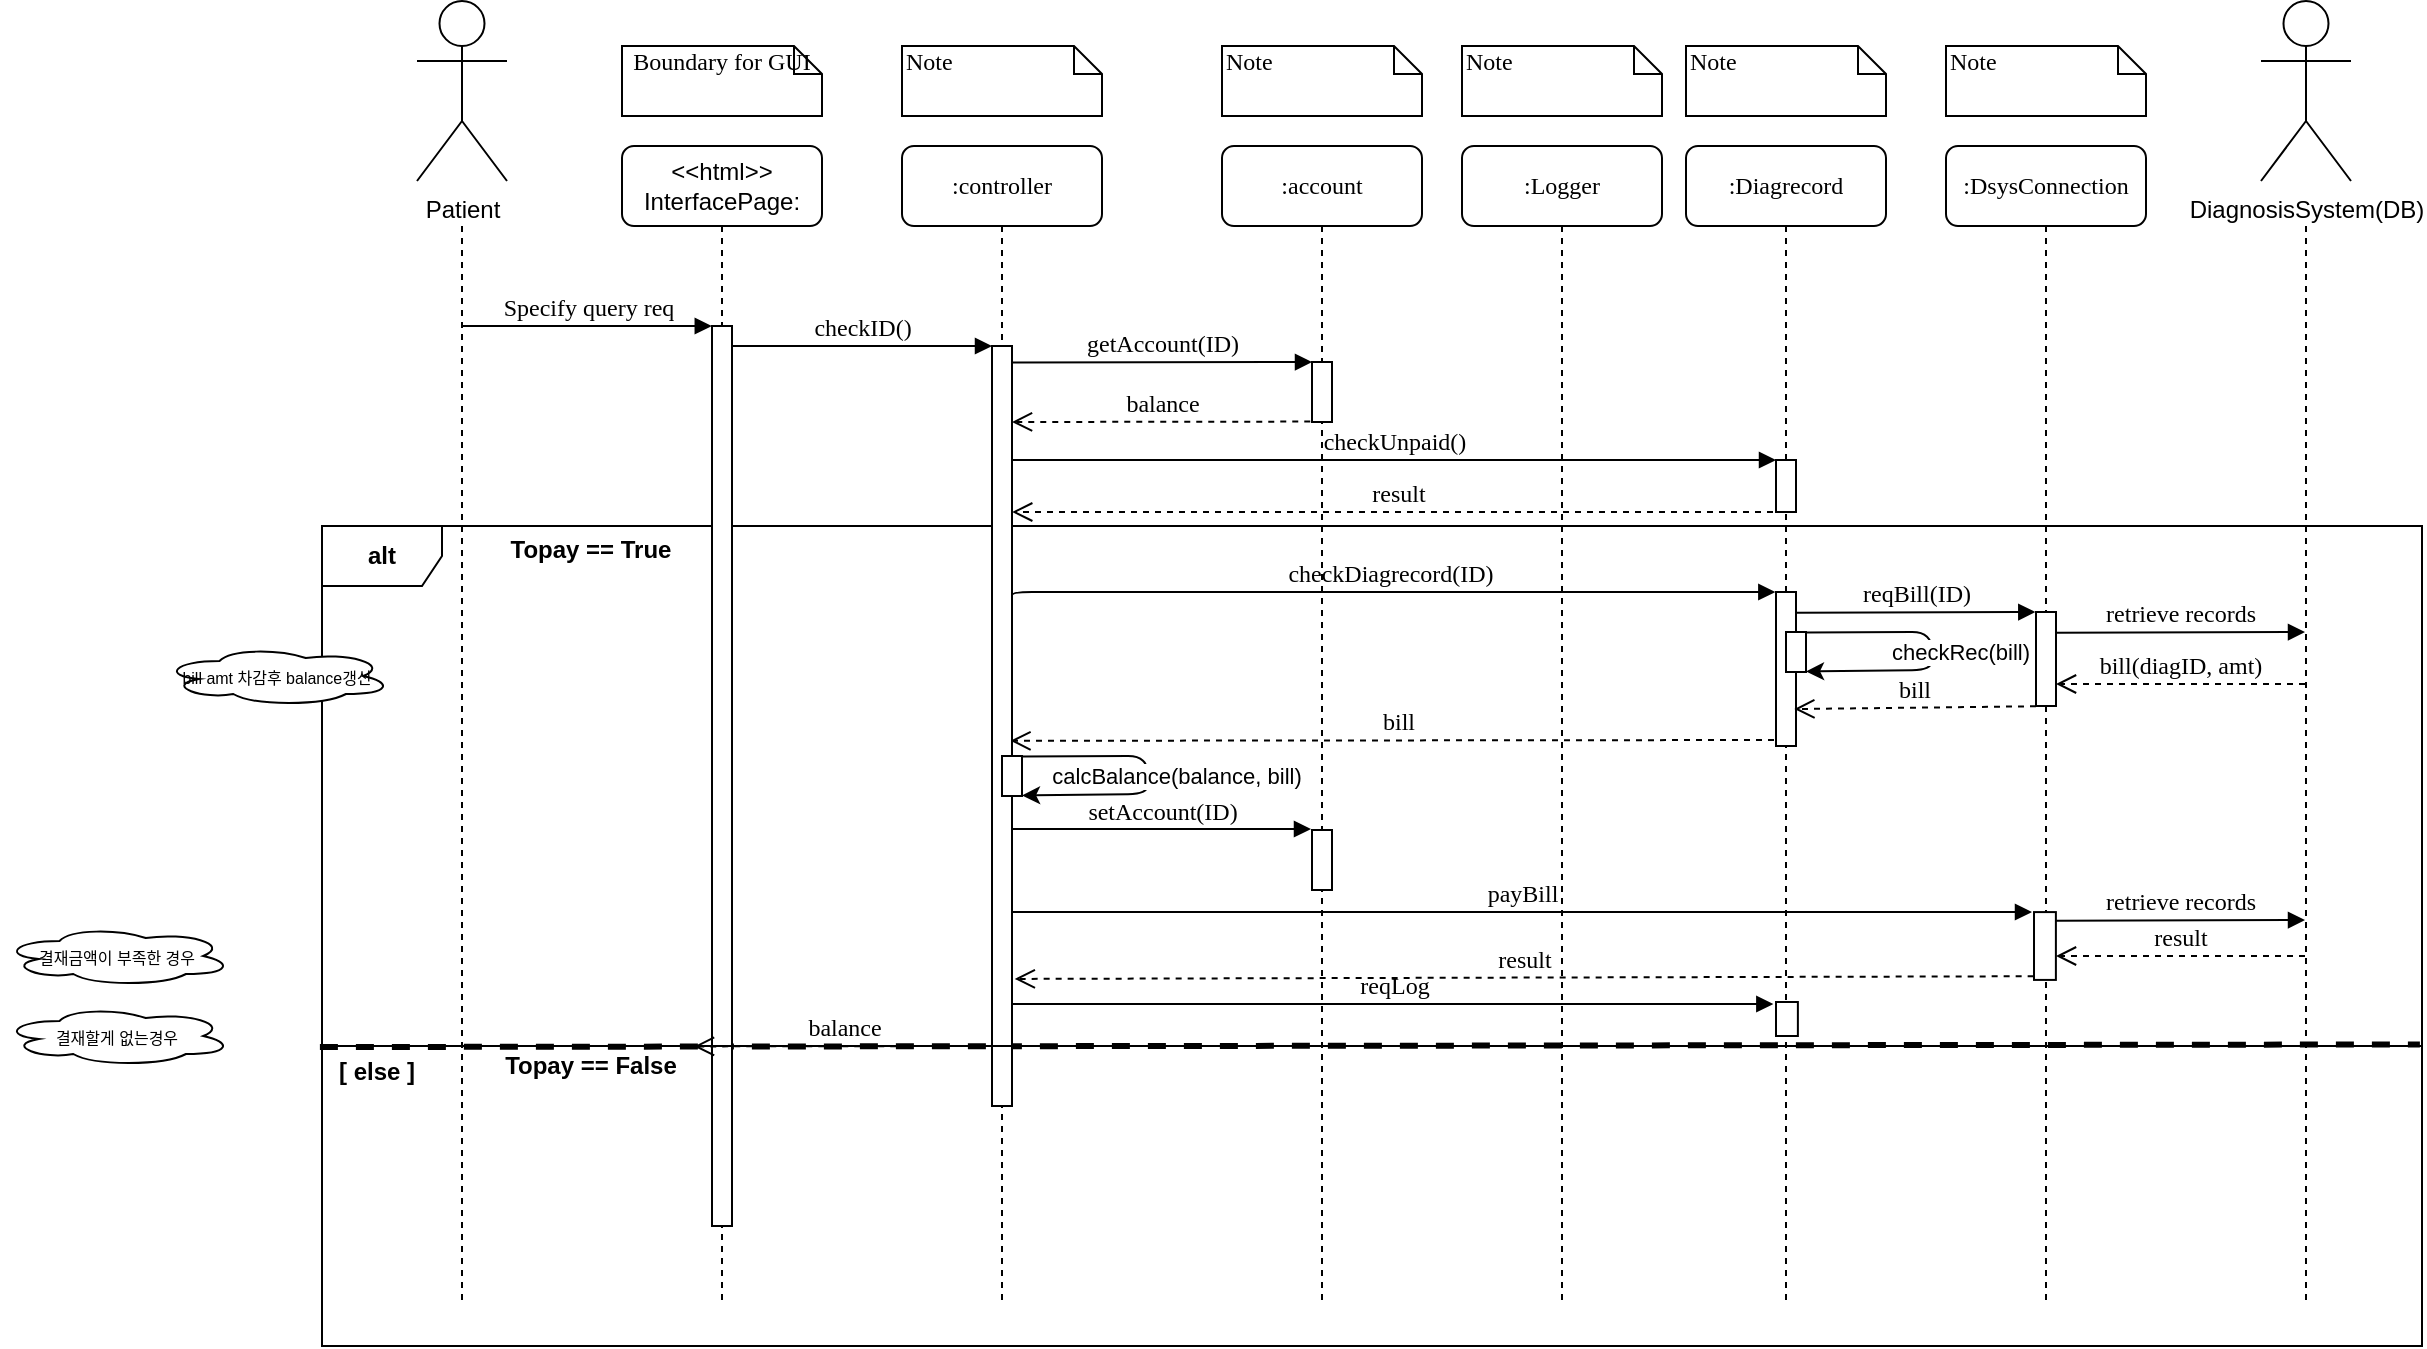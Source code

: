<mxfile version="14.6.9" type="github">
  <diagram name="Page-1" id="13e1069c-82ec-6db2-03f1-153e76fe0fe0">
    <mxGraphModel dx="2081" dy="615" grid="1" gridSize="10" guides="1" tooltips="1" connect="1" arrows="1" fold="1" page="1" pageScale="1" pageWidth="1100" pageHeight="850" background="#ffffff" math="0" shadow="0">
      <root>
        <mxCell id="0" />
        <mxCell id="1" parent="0" />
        <mxCell id="B3NwFyoEmRpR8BLVz1MY-43" value="" style="group" vertex="1" connectable="0" parent="1">
          <mxGeometry x="-50" y="270" width="1050" height="260" as="geometry" />
        </mxCell>
        <mxCell id="B3NwFyoEmRpR8BLVz1MY-11" value="&lt;b&gt;alt&lt;/b&gt;" style="shape=umlFrame;whiteSpace=wrap;html=1;" vertex="1" parent="B3NwFyoEmRpR8BLVz1MY-43">
          <mxGeometry width="1050" height="260" as="geometry" />
        </mxCell>
        <mxCell id="B3NwFyoEmRpR8BLVz1MY-13" value="Topay == True" style="text;html=1;strokeColor=none;fillColor=none;align=center;verticalAlign=middle;whiteSpace=wrap;rounded=0;fontStyle=1" vertex="1" parent="B3NwFyoEmRpR8BLVz1MY-43">
          <mxGeometry x="87.5" y="1.13" width="92.969" height="22.609" as="geometry" />
        </mxCell>
        <mxCell id="B3NwFyoEmRpR8BLVz1MY-20" value="" style="endArrow=none;dashed=1;html=1;strokeWidth=3;entryX=0.999;entryY=0.997;entryDx=0;entryDy=0;entryPerimeter=0;exitX=-0.001;exitY=1.002;exitDx=0;exitDy=0;exitPerimeter=0;" edge="1" parent="B3NwFyoEmRpR8BLVz1MY-43" source="B3NwFyoEmRpR8BLVz1MY-11" target="B3NwFyoEmRpR8BLVz1MY-11">
          <mxGeometry x="-104.688" y="575.217" width="54.688" height="56.522" as="geometry">
            <mxPoint x="180.312" y="914.348" as="sourcePoint" />
            <mxPoint x="255.312" y="857.826" as="targetPoint" />
          </mxGeometry>
        </mxCell>
        <mxCell id="B3NwFyoEmRpR8BLVz1MY-45" value="reqLog" style="html=1;verticalAlign=bottom;endArrow=block;labelBackgroundColor=none;fontFamily=Verdana;fontSize=12;edgeStyle=elbowEdgeStyle;elbow=vertical;entryX=-0.033;entryY=0.004;entryDx=0;entryDy=0;entryPerimeter=0;" edge="1" parent="B3NwFyoEmRpR8BLVz1MY-43">
          <mxGeometry relative="1" as="geometry">
            <mxPoint x="345" y="239" as="sourcePoint" />
            <mxPoint x="725.67" y="239.308" as="targetPoint" />
            <Array as="points">
              <mxPoint x="539" y="239" />
            </Array>
          </mxGeometry>
        </mxCell>
        <mxCell id="2WJHfaqeJIH-B89SLFSa-24" value="bill" style="html=1;verticalAlign=bottom;endArrow=open;dashed=1;endSize=8;labelBackgroundColor=none;fontFamily=Verdana;fontSize=12;entryX=0.922;entryY=0.53;entryDx=0;entryDy=0;entryPerimeter=0;" parent="1" edge="1">
          <mxGeometry relative="1" as="geometry">
            <mxPoint x="294.22" y="377.4" as="targetPoint" />
            <mxPoint x="682" y="377" as="sourcePoint" />
          </mxGeometry>
        </mxCell>
        <mxCell id="7baba1c4bc27f4b0-7" value=":DsysConnection" style="shape=umlLifeline;perimeter=lifelinePerimeter;whiteSpace=wrap;html=1;container=1;collapsible=0;recursiveResize=0;outlineConnect=0;rounded=1;shadow=0;comic=0;labelBackgroundColor=none;strokeWidth=1;fontFamily=Verdana;fontSize=12;align=center;" parent="1" vertex="1">
          <mxGeometry x="762" y="80" width="100" height="580" as="geometry" />
        </mxCell>
        <mxCell id="B3NwFyoEmRpR8BLVz1MY-40" value=":Logger" style="shape=umlLifeline;perimeter=lifelinePerimeter;whiteSpace=wrap;html=1;container=1;collapsible=0;recursiveResize=0;outlineConnect=0;rounded=1;shadow=0;comic=0;labelBackgroundColor=none;strokeWidth=1;fontFamily=Verdana;fontSize=12;align=center;" vertex="1" parent="1">
          <mxGeometry x="520" y="80" width="100" height="580" as="geometry" />
        </mxCell>
        <mxCell id="7baba1c4bc27f4b0-2" value=":controller" style="shape=umlLifeline;perimeter=lifelinePerimeter;whiteSpace=wrap;html=1;container=1;collapsible=0;recursiveResize=0;outlineConnect=0;rounded=1;shadow=0;comic=0;labelBackgroundColor=none;strokeWidth=1;fontFamily=Verdana;fontSize=12;align=center;" parent="1" vertex="1">
          <mxGeometry x="240" y="80" width="100" height="580" as="geometry" />
        </mxCell>
        <mxCell id="7baba1c4bc27f4b0-10" value="" style="html=1;points=[];perimeter=orthogonalPerimeter;rounded=0;shadow=0;comic=0;labelBackgroundColor=none;strokeWidth=1;fontFamily=Verdana;fontSize=12;align=center;" parent="7baba1c4bc27f4b0-2" vertex="1">
          <mxGeometry x="45" y="100" width="10" height="380" as="geometry" />
        </mxCell>
        <mxCell id="7baba1c4bc27f4b0-3" value=":account" style="shape=umlLifeline;perimeter=lifelinePerimeter;whiteSpace=wrap;html=1;container=1;collapsible=0;recursiveResize=0;outlineConnect=0;rounded=1;shadow=0;comic=0;labelBackgroundColor=none;strokeWidth=1;fontFamily=Verdana;fontSize=12;align=center;" parent="1" vertex="1">
          <mxGeometry x="400" y="80" width="100" height="580" as="geometry" />
        </mxCell>
        <mxCell id="7baba1c4bc27f4b0-13" value="" style="html=1;points=[];perimeter=orthogonalPerimeter;rounded=0;shadow=0;comic=0;labelBackgroundColor=none;strokeWidth=1;fontFamily=Verdana;fontSize=12;align=center;" parent="7baba1c4bc27f4b0-3" vertex="1">
          <mxGeometry x="45" y="108" width="10" height="30" as="geometry" />
        </mxCell>
        <mxCell id="7baba1c4bc27f4b0-4" value=":Diagrecord" style="shape=umlLifeline;perimeter=lifelinePerimeter;whiteSpace=wrap;html=1;container=1;collapsible=0;recursiveResize=0;outlineConnect=0;rounded=1;shadow=0;comic=0;labelBackgroundColor=none;strokeWidth=1;fontFamily=Verdana;fontSize=12;align=center;" parent="1" vertex="1">
          <mxGeometry x="632" y="80" width="100" height="580" as="geometry" />
        </mxCell>
        <mxCell id="B3NwFyoEmRpR8BLVz1MY-17" value="" style="html=1;points=[];perimeter=orthogonalPerimeter;rounded=0;shadow=0;comic=0;labelBackgroundColor=none;strokeWidth=1;fontFamily=Verdana;fontSize=12;align=center;" vertex="1" parent="7baba1c4bc27f4b0-4">
          <mxGeometry x="45" y="157" width="10" height="26" as="geometry" />
        </mxCell>
        <mxCell id="B3NwFyoEmRpR8BLVz1MY-41" value="" style="html=1;points=[];perimeter=orthogonalPerimeter;rounded=0;shadow=0;comic=0;labelBackgroundColor=none;strokeWidth=1;fontFamily=Verdana;fontSize=12;align=center;" vertex="1" parent="7baba1c4bc27f4b0-4">
          <mxGeometry x="45" y="428" width="10.94" height="17" as="geometry" />
        </mxCell>
        <mxCell id="7baba1c4bc27f4b0-8" value="&lt;font face=&quot;Helvetica&quot;&gt;&amp;lt;&amp;lt;html&amp;gt;&amp;gt;&lt;br&gt;InterfacePage:&lt;/font&gt;" style="shape=umlLifeline;perimeter=lifelinePerimeter;whiteSpace=wrap;html=1;container=1;collapsible=0;recursiveResize=0;outlineConnect=0;rounded=1;shadow=0;comic=0;labelBackgroundColor=none;strokeWidth=1;fontFamily=Verdana;fontSize=12;align=center;" parent="1" vertex="1">
          <mxGeometry x="100" y="80" width="100" height="580" as="geometry" />
        </mxCell>
        <mxCell id="7baba1c4bc27f4b0-9" value="" style="html=1;points=[];perimeter=orthogonalPerimeter;rounded=0;shadow=0;comic=0;labelBackgroundColor=none;strokeWidth=1;fontFamily=Verdana;fontSize=12;align=center;" parent="7baba1c4bc27f4b0-8" vertex="1">
          <mxGeometry x="45" y="90" width="10" height="450" as="geometry" />
        </mxCell>
        <mxCell id="7baba1c4bc27f4b0-16" value="" style="html=1;points=[];perimeter=orthogonalPerimeter;rounded=0;shadow=0;comic=0;labelBackgroundColor=none;strokeWidth=1;fontFamily=Verdana;fontSize=12;align=center;" parent="1" vertex="1">
          <mxGeometry x="677" y="303" width="10" height="77" as="geometry" />
        </mxCell>
        <mxCell id="7baba1c4bc27f4b0-11" value="checkID()" style="html=1;verticalAlign=bottom;endArrow=block;entryX=0;entryY=0;labelBackgroundColor=none;fontFamily=Verdana;fontSize=12;edgeStyle=elbowEdgeStyle;elbow=vertical;" parent="1" source="7baba1c4bc27f4b0-9" target="7baba1c4bc27f4b0-10" edge="1">
          <mxGeometry relative="1" as="geometry">
            <mxPoint x="220" y="190" as="sourcePoint" />
          </mxGeometry>
        </mxCell>
        <mxCell id="7baba1c4bc27f4b0-14" value="getAccount(ID)" style="html=1;verticalAlign=bottom;endArrow=block;entryX=0;entryY=0;labelBackgroundColor=none;fontFamily=Verdana;fontSize=12;edgeStyle=elbowEdgeStyle;elbow=vertical;" parent="1" target="7baba1c4bc27f4b0-13" edge="1">
          <mxGeometry relative="1" as="geometry">
            <mxPoint x="295" y="188.2" as="sourcePoint" />
          </mxGeometry>
        </mxCell>
        <mxCell id="7baba1c4bc27f4b0-40" value="Boundary for GUI" style="shape=note;whiteSpace=wrap;html=1;size=14;verticalAlign=top;align=center;spacingTop=-6;rounded=0;shadow=0;comic=0;labelBackgroundColor=none;strokeWidth=1;fontFamily=Verdana;fontSize=12" parent="1" vertex="1">
          <mxGeometry x="100" y="30" width="100" height="35" as="geometry" />
        </mxCell>
        <mxCell id="7baba1c4bc27f4b0-41" value="Note" style="shape=note;whiteSpace=wrap;html=1;size=14;verticalAlign=top;align=left;spacingTop=-6;rounded=0;shadow=0;comic=0;labelBackgroundColor=none;strokeWidth=1;fontFamily=Verdana;fontSize=12" parent="1" vertex="1">
          <mxGeometry x="240" y="30" width="100" height="35" as="geometry" />
        </mxCell>
        <mxCell id="7baba1c4bc27f4b0-42" value="Note" style="shape=note;whiteSpace=wrap;html=1;size=14;verticalAlign=top;align=left;spacingTop=-6;rounded=0;shadow=0;comic=0;labelBackgroundColor=none;strokeWidth=1;fontFamily=Verdana;fontSize=12" parent="1" vertex="1">
          <mxGeometry x="400" y="30" width="100" height="35" as="geometry" />
        </mxCell>
        <mxCell id="7baba1c4bc27f4b0-43" value="Note" style="shape=note;whiteSpace=wrap;html=1;size=14;verticalAlign=top;align=left;spacingTop=-6;rounded=0;shadow=0;comic=0;labelBackgroundColor=none;strokeWidth=1;fontFamily=Verdana;fontSize=12" parent="1" vertex="1">
          <mxGeometry x="632" y="30" width="100" height="35" as="geometry" />
        </mxCell>
        <mxCell id="7baba1c4bc27f4b0-46" value="Note" style="shape=note;whiteSpace=wrap;html=1;size=14;verticalAlign=top;align=left;spacingTop=-6;rounded=0;shadow=0;comic=0;labelBackgroundColor=none;strokeWidth=1;fontFamily=Verdana;fontSize=12" parent="1" vertex="1">
          <mxGeometry x="762" y="30" width="100" height="35" as="geometry" />
        </mxCell>
        <mxCell id="2WJHfaqeJIH-B89SLFSa-1" value="" style="shape=umlLifeline;perimeter=lifelinePerimeter;whiteSpace=wrap;html=1;container=0;collapsible=0;recursiveResize=0;outlineConnect=0;rounded=1;shadow=0;comic=0;labelBackgroundColor=none;strokeWidth=1;fontFamily=Verdana;fontSize=12;align=center;size=0;" parent="1" vertex="1">
          <mxGeometry x="-30" y="120" width="100" height="540" as="geometry" />
        </mxCell>
        <mxCell id="2WJHfaqeJIH-B89SLFSa-3" value="Patient" style="shape=umlActor;verticalLabelPosition=bottom;verticalAlign=top;html=1;outlineConnect=0;" parent="1" vertex="1">
          <mxGeometry x="-2.5" y="7.5" width="45" height="90" as="geometry" />
        </mxCell>
        <mxCell id="2WJHfaqeJIH-B89SLFSa-4" value="" style="shape=umlLifeline;perimeter=lifelinePerimeter;whiteSpace=wrap;html=1;container=0;collapsible=0;recursiveResize=0;outlineConnect=0;rounded=1;shadow=0;comic=0;labelBackgroundColor=none;strokeWidth=1;fontFamily=Verdana;fontSize=12;align=center;size=0;" parent="1" vertex="1">
          <mxGeometry x="892" y="120" width="100" height="540" as="geometry" />
        </mxCell>
        <mxCell id="2WJHfaqeJIH-B89SLFSa-5" value="DiagnosisSystem(DB)&lt;br&gt;" style="shape=umlActor;verticalLabelPosition=bottom;verticalAlign=top;html=1;outlineConnect=0;" parent="1" vertex="1">
          <mxGeometry x="919.5" y="7.5" width="45" height="90" as="geometry" />
        </mxCell>
        <mxCell id="2WJHfaqeJIH-B89SLFSa-7" value="Specify query req" style="html=1;verticalAlign=bottom;endArrow=block;labelBackgroundColor=none;fontFamily=Verdana;fontSize=12;edgeStyle=elbowEdgeStyle;elbow=vertical;entryX=-0.011;entryY=0.001;entryDx=0;entryDy=0;entryPerimeter=0;" parent="1" source="2WJHfaqeJIH-B89SLFSa-1" target="7baba1c4bc27f4b0-9" edge="1">
          <mxGeometry relative="1" as="geometry">
            <mxPoint x="165" y="190.059" as="sourcePoint" />
            <mxPoint x="140" y="190" as="targetPoint" />
            <Array as="points">
              <mxPoint x="120" y="170" />
            </Array>
          </mxGeometry>
        </mxCell>
        <mxCell id="2WJHfaqeJIH-B89SLFSa-9" value="balance" style="html=1;verticalAlign=bottom;endArrow=open;dashed=1;endSize=8;labelBackgroundColor=none;fontFamily=Verdana;fontSize=12;edgeStyle=elbowEdgeStyle;elbow=vertical;exitX=-0.087;exitY=0.993;exitDx=0;exitDy=0;exitPerimeter=0;" parent="1" source="7baba1c4bc27f4b0-13" edge="1">
          <mxGeometry relative="1" as="geometry">
            <mxPoint x="295" y="218" as="targetPoint" />
            <Array as="points">
              <mxPoint x="399" y="218" />
              <mxPoint x="374" y="218" />
              <mxPoint x="404" y="218" />
            </Array>
            <mxPoint x="439" y="218" as="sourcePoint" />
          </mxGeometry>
        </mxCell>
        <mxCell id="2WJHfaqeJIH-B89SLFSa-12" value="setAccount(ID)" style="html=1;verticalAlign=bottom;endArrow=block;entryX=-0.051;entryY=-0.006;labelBackgroundColor=none;fontFamily=Verdana;fontSize=12;edgeStyle=elbowEdgeStyle;elbow=vertical;entryDx=0;entryDy=0;entryPerimeter=0;" parent="1" edge="1">
          <mxGeometry relative="1" as="geometry">
            <mxPoint x="295" y="421.5" as="sourcePoint" />
            <mxPoint x="444.49" y="421.82" as="targetPoint" />
          </mxGeometry>
        </mxCell>
        <mxCell id="2WJHfaqeJIH-B89SLFSa-13" value="" style="html=1;points=[];perimeter=orthogonalPerimeter;rounded=0;shadow=0;comic=0;labelBackgroundColor=none;strokeWidth=1;fontFamily=Verdana;fontSize=12;align=center;" parent="1" vertex="1">
          <mxGeometry x="445" y="422" width="10" height="30" as="geometry" />
        </mxCell>
        <mxCell id="2WJHfaqeJIH-B89SLFSa-17" value="checkDiagrecord(ID)" style="html=1;verticalAlign=bottom;endArrow=block;labelBackgroundColor=none;fontFamily=Verdana;fontSize=12;edgeStyle=elbowEdgeStyle;elbow=vertical;exitX=1.1;exitY=0.611;exitDx=0;exitDy=0;exitPerimeter=0;entryX=-0.033;entryY=0.004;entryDx=0;entryDy=0;entryPerimeter=0;" parent="1" edge="1" target="7baba1c4bc27f4b0-16">
          <mxGeometry relative="1" as="geometry">
            <mxPoint x="295" y="306.32" as="sourcePoint" />
            <mxPoint x="585" y="306" as="targetPoint" />
            <Array as="points">
              <mxPoint x="490" y="303" />
            </Array>
          </mxGeometry>
        </mxCell>
        <mxCell id="2WJHfaqeJIH-B89SLFSa-20" value="" style="html=1;points=[];perimeter=orthogonalPerimeter;rounded=0;shadow=0;comic=0;labelBackgroundColor=none;strokeColor=#000000;strokeWidth=1;fillColor=#FFFFFF;fontFamily=Verdana;fontSize=12;fontColor=#000000;align=center;" parent="1" vertex="1">
          <mxGeometry x="807" y="313" width="10" height="47" as="geometry" />
        </mxCell>
        <mxCell id="2WJHfaqeJIH-B89SLFSa-18" value="reqBill(ID)" style="html=1;verticalAlign=bottom;endArrow=block;labelBackgroundColor=none;fontFamily=Verdana;fontSize=12;edgeStyle=elbowEdgeStyle;elbow=vertical;exitX=1.1;exitY=0.611;exitDx=0;exitDy=0;exitPerimeter=0;entryX=-0.035;entryY=0.088;entryDx=0;entryDy=0;entryPerimeter=0;" parent="1" edge="1">
          <mxGeometry relative="1" as="geometry">
            <mxPoint x="687" y="313.32" as="sourcePoint" />
            <mxPoint x="806.65" y="312.64" as="targetPoint" />
            <Array as="points">
              <mxPoint x="877" y="313" />
            </Array>
          </mxGeometry>
        </mxCell>
        <mxCell id="2WJHfaqeJIH-B89SLFSa-15" value="bill(diagID, amt)" style="html=1;verticalAlign=bottom;endArrow=open;dashed=1;endSize=8;labelBackgroundColor=none;fontFamily=Verdana;fontSize=12;" parent="1" edge="1">
          <mxGeometry relative="1" as="geometry">
            <mxPoint x="817" y="349" as="targetPoint" />
            <mxPoint x="941.5" y="349" as="sourcePoint" />
          </mxGeometry>
        </mxCell>
        <mxCell id="2WJHfaqeJIH-B89SLFSa-21" value="retrieve records" style="html=1;verticalAlign=bottom;endArrow=block;labelBackgroundColor=none;fontFamily=Verdana;fontSize=12;edgeStyle=elbowEdgeStyle;elbow=vertical;exitX=1.1;exitY=0.611;exitDx=0;exitDy=0;exitPerimeter=0;" parent="1" edge="1">
          <mxGeometry relative="1" as="geometry">
            <mxPoint x="817" y="323.32" as="sourcePoint" />
            <mxPoint x="941.5" y="323" as="targetPoint" />
            <Array as="points">
              <mxPoint x="1007" y="323" />
            </Array>
          </mxGeometry>
        </mxCell>
        <mxCell id="2WJHfaqeJIH-B89SLFSa-22" value="payBill" style="html=1;verticalAlign=bottom;endArrow=block;labelBackgroundColor=none;fontFamily=Verdana;fontSize=12;edgeStyle=elbowEdgeStyle;elbow=vertical;entryX=-0.2;entryY=0.278;entryDx=0;entryDy=0;entryPerimeter=0;" parent="1" edge="1">
          <mxGeometry relative="1" as="geometry">
            <mxPoint x="295" y="463" as="sourcePoint" />
            <mxPoint x="805" y="463.34" as="targetPoint" />
            <Array as="points">
              <mxPoint x="560" y="463" />
              <mxPoint x="650" y="433" />
            </Array>
          </mxGeometry>
        </mxCell>
        <mxCell id="2WJHfaqeJIH-B89SLFSa-23" value="bill" style="html=1;verticalAlign=bottom;endArrow=open;dashed=1;endSize=8;labelBackgroundColor=none;fontFamily=Verdana;fontSize=12;exitX=-0.001;exitY=1.003;exitDx=0;exitDy=0;exitPerimeter=0;entryX=0.917;entryY=0.76;entryDx=0;entryDy=0;entryPerimeter=0;" parent="1" source="2WJHfaqeJIH-B89SLFSa-20" edge="1" target="7baba1c4bc27f4b0-16">
          <mxGeometry relative="1" as="geometry">
            <mxPoint x="687" y="353" as="targetPoint" />
            <mxPoint x="802" y="353" as="sourcePoint" />
          </mxGeometry>
        </mxCell>
        <mxCell id="2WJHfaqeJIH-B89SLFSa-27" value="&lt;span style=&quot;font-size: 8px&quot;&gt;bill amt 차감후 balance갱신&lt;br&gt;&lt;/span&gt;" style="ellipse;shape=cloud;whiteSpace=wrap;html=1;" parent="1" vertex="1">
          <mxGeometry x="-130" y="330" width="115" height="30" as="geometry" />
        </mxCell>
        <mxCell id="2WJHfaqeJIH-B89SLFSa-28" value="&lt;span style=&quot;font-size: 8px&quot;&gt;결재할게 없는경우&lt;br&gt;&lt;/span&gt;" style="ellipse;shape=cloud;whiteSpace=wrap;html=1;" parent="1" vertex="1">
          <mxGeometry x="-210" y="510" width="115" height="30" as="geometry" />
        </mxCell>
        <mxCell id="2WJHfaqeJIH-B89SLFSa-29" value="&lt;span style=&quot;font-size: 8px&quot;&gt;결재금액이 부족한 경우&lt;br&gt;&lt;/span&gt;" style="ellipse;shape=cloud;whiteSpace=wrap;html=1;" parent="1" vertex="1">
          <mxGeometry x="-210" y="470" width="115" height="30" as="geometry" />
        </mxCell>
        <mxCell id="2WJHfaqeJIH-B89SLFSa-30" value="retrieve records" style="html=1;verticalAlign=bottom;endArrow=block;labelBackgroundColor=none;fontFamily=Verdana;fontSize=12;edgeStyle=elbowEdgeStyle;elbow=vertical;exitX=1.1;exitY=0.611;exitDx=0;exitDy=0;exitPerimeter=0;" parent="1" edge="1">
          <mxGeometry relative="1" as="geometry">
            <mxPoint x="817" y="467.32" as="sourcePoint" />
            <mxPoint x="941.5" y="467" as="targetPoint" />
            <Array as="points">
              <mxPoint x="1007" y="467" />
            </Array>
          </mxGeometry>
        </mxCell>
        <mxCell id="2WJHfaqeJIH-B89SLFSa-31" value="result" style="html=1;verticalAlign=bottom;endArrow=open;dashed=1;endSize=8;labelBackgroundColor=none;fontFamily=Verdana;fontSize=12;" parent="1" edge="1">
          <mxGeometry relative="1" as="geometry">
            <mxPoint x="817" y="485" as="targetPoint" />
            <mxPoint x="941.5" y="485" as="sourcePoint" />
          </mxGeometry>
        </mxCell>
        <mxCell id="B3NwFyoEmRpR8BLVz1MY-1" value="" style="html=1;points=[];perimeter=orthogonalPerimeter;rounded=0;shadow=0;comic=0;labelBackgroundColor=none;strokeWidth=1;fontFamily=Verdana;fontSize=12;align=center;" vertex="1" parent="1">
          <mxGeometry x="290" y="385" width="10" height="20" as="geometry" />
        </mxCell>
        <mxCell id="B3NwFyoEmRpR8BLVz1MY-9" value="" style="endArrow=classic;html=1;exitX=0.985;exitY=0.014;exitDx=0;exitDy=0;exitPerimeter=0;entryX=1.004;entryY=0.985;entryDx=0;entryDy=0;entryPerimeter=0;" edge="1" parent="1" source="B3NwFyoEmRpR8BLVz1MY-1" target="B3NwFyoEmRpR8BLVz1MY-1">
          <mxGeometry width="50" height="50" relative="1" as="geometry">
            <mxPoint x="303" y="385" as="sourcePoint" />
            <mxPoint x="303" y="404" as="targetPoint" />
            <Array as="points">
              <mxPoint x="363" y="385" />
              <mxPoint x="363" y="404" />
            </Array>
          </mxGeometry>
        </mxCell>
        <mxCell id="B3NwFyoEmRpR8BLVz1MY-10" value="calcBalance(balance, bill)" style="edgeLabel;html=1;align=center;verticalAlign=middle;resizable=0;points=[];" vertex="1" connectable="0" parent="B3NwFyoEmRpR8BLVz1MY-9">
          <mxGeometry x="-0.766" y="-1" relative="1" as="geometry">
            <mxPoint x="60" y="9" as="offset" />
          </mxGeometry>
        </mxCell>
        <mxCell id="B3NwFyoEmRpR8BLVz1MY-14" value="" style="html=1;points=[];perimeter=orthogonalPerimeter;rounded=0;shadow=0;comic=0;labelBackgroundColor=none;strokeWidth=1;fontFamily=Verdana;fontSize=12;align=center;" vertex="1" parent="1">
          <mxGeometry x="682" y="323" width="10" height="20" as="geometry" />
        </mxCell>
        <mxCell id="B3NwFyoEmRpR8BLVz1MY-15" value="" style="endArrow=classic;html=1;exitX=0.985;exitY=0.014;exitDx=0;exitDy=0;exitPerimeter=0;entryX=1.004;entryY=0.985;entryDx=0;entryDy=0;entryPerimeter=0;" edge="1" parent="1" source="B3NwFyoEmRpR8BLVz1MY-14" target="B3NwFyoEmRpR8BLVz1MY-14">
          <mxGeometry width="50" height="50" relative="1" as="geometry">
            <mxPoint x="695" y="323" as="sourcePoint" />
            <mxPoint x="695" y="342" as="targetPoint" />
            <Array as="points">
              <mxPoint x="755" y="323" />
              <mxPoint x="755" y="342" />
            </Array>
          </mxGeometry>
        </mxCell>
        <mxCell id="B3NwFyoEmRpR8BLVz1MY-16" value="checkRec(bill)" style="edgeLabel;html=1;align=center;verticalAlign=middle;resizable=0;points=[];" vertex="1" connectable="0" parent="B3NwFyoEmRpR8BLVz1MY-15">
          <mxGeometry x="-0.766" y="-1" relative="1" as="geometry">
            <mxPoint x="60" y="9" as="offset" />
          </mxGeometry>
        </mxCell>
        <mxCell id="B3NwFyoEmRpR8BLVz1MY-19" value="result" style="html=1;verticalAlign=bottom;endArrow=open;dashed=1;endSize=8;labelBackgroundColor=none;fontFamily=Verdana;fontSize=12;edgeStyle=elbowEdgeStyle;elbow=vertical;" edge="1" parent="1" source="7baba1c4bc27f4b0-4">
          <mxGeometry relative="1" as="geometry">
            <mxPoint x="295.1" y="263.21" as="targetPoint" />
            <Array as="points">
              <mxPoint x="510" y="263" />
              <mxPoint x="670" y="250" />
              <mxPoint x="519.87" y="263.21" />
              <mxPoint x="549.87" y="263.21" />
            </Array>
            <mxPoint x="590.0" y="263.0" as="sourcePoint" />
          </mxGeometry>
        </mxCell>
        <mxCell id="B3NwFyoEmRpR8BLVz1MY-31" value="balance" style="html=1;verticalAlign=bottom;endArrow=open;dashed=1;endSize=8;labelBackgroundColor=none;fontFamily=Verdana;fontSize=12;edgeStyle=elbowEdgeStyle;elbow=vertical;exitX=-0.087;exitY=0.993;exitDx=0;exitDy=0;exitPerimeter=0;" edge="1" parent="1">
          <mxGeometry relative="1" as="geometry">
            <mxPoint x="136" y="530.21" as="targetPoint" />
            <Array as="points">
              <mxPoint x="240" y="530.21" />
              <mxPoint x="215" y="530.21" />
              <mxPoint x="245" y="530.21" />
            </Array>
            <mxPoint x="285.13" y="530" as="sourcePoint" />
          </mxGeometry>
        </mxCell>
        <mxCell id="B3NwFyoEmRpR8BLVz1MY-32" value="" style="group" vertex="1" connectable="0" parent="1">
          <mxGeometry x="-50" y="530" width="1050" height="150" as="geometry" />
        </mxCell>
        <mxCell id="B3NwFyoEmRpR8BLVz1MY-27" value="" style="rounded=0;whiteSpace=wrap;html=1;fillColor=none;" vertex="1" parent="B3NwFyoEmRpR8BLVz1MY-32">
          <mxGeometry width="1050" height="150" as="geometry" />
        </mxCell>
        <mxCell id="B3NwFyoEmRpR8BLVz1MY-28" value="&lt;b&gt;[ else ]&lt;/b&gt;" style="text;html=1;strokeColor=none;fillColor=none;align=center;verticalAlign=middle;whiteSpace=wrap;rounded=0;" vertex="1" parent="B3NwFyoEmRpR8BLVz1MY-32">
          <mxGeometry width="54.688" height="25" as="geometry" />
        </mxCell>
        <mxCell id="B3NwFyoEmRpR8BLVz1MY-30" value="Topay == False" style="text;html=1;strokeColor=none;fillColor=none;align=center;verticalAlign=middle;whiteSpace=wrap;rounded=0;fontStyle=1" vertex="1" parent="B3NwFyoEmRpR8BLVz1MY-32">
          <mxGeometry x="76.562" y="1.667" width="114.844" height="16.667" as="geometry" />
        </mxCell>
        <mxCell id="B3NwFyoEmRpR8BLVz1MY-39" value="checkUnpaid()" style="html=1;verticalAlign=bottom;endArrow=block;labelBackgroundColor=none;fontFamily=Verdana;fontSize=12;edgeStyle=elbowEdgeStyle;elbow=vertical;" edge="1" parent="1">
          <mxGeometry relative="1" as="geometry">
            <mxPoint x="295" y="237" as="sourcePoint" />
            <mxPoint x="677" y="237" as="targetPoint" />
            <Array as="points">
              <mxPoint x="460" y="237" />
              <mxPoint x="310" y="227" />
            </Array>
          </mxGeometry>
        </mxCell>
        <mxCell id="B3NwFyoEmRpR8BLVz1MY-42" value="Note" style="shape=note;whiteSpace=wrap;html=1;size=14;verticalAlign=top;align=left;spacingTop=-6;rounded=0;shadow=0;comic=0;labelBackgroundColor=none;strokeWidth=1;fontFamily=Verdana;fontSize=12" vertex="1" parent="1">
          <mxGeometry x="520" y="30" width="100" height="35" as="geometry" />
        </mxCell>
        <mxCell id="7baba1c4bc27f4b0-25" value="" style="html=1;points=[];perimeter=orthogonalPerimeter;rounded=0;shadow=0;comic=0;labelBackgroundColor=none;strokeColor=#000000;strokeWidth=1;fillColor=#FFFFFF;fontFamily=Verdana;fontSize=12;fontColor=#000000;align=center;" parent="1" vertex="1">
          <mxGeometry x="806.004" y="463.043" width="10.938" height="33.913" as="geometry" />
        </mxCell>
        <mxCell id="B3NwFyoEmRpR8BLVz1MY-46" value="result" style="html=1;verticalAlign=bottom;endArrow=open;dashed=1;endSize=8;labelBackgroundColor=none;fontFamily=Verdana;fontSize=12;exitX=-0.199;exitY=0.769;exitDx=0;exitDy=0;exitPerimeter=0;entryX=0.939;entryY=0.817;entryDx=0;entryDy=0;entryPerimeter=0;" edge="1" parent="1">
          <mxGeometry relative="1" as="geometry">
            <mxPoint x="296.39" y="496.46" as="targetPoint" />
            <mxPoint x="805.827" y="495.123" as="sourcePoint" />
          </mxGeometry>
        </mxCell>
      </root>
    </mxGraphModel>
  </diagram>
</mxfile>
